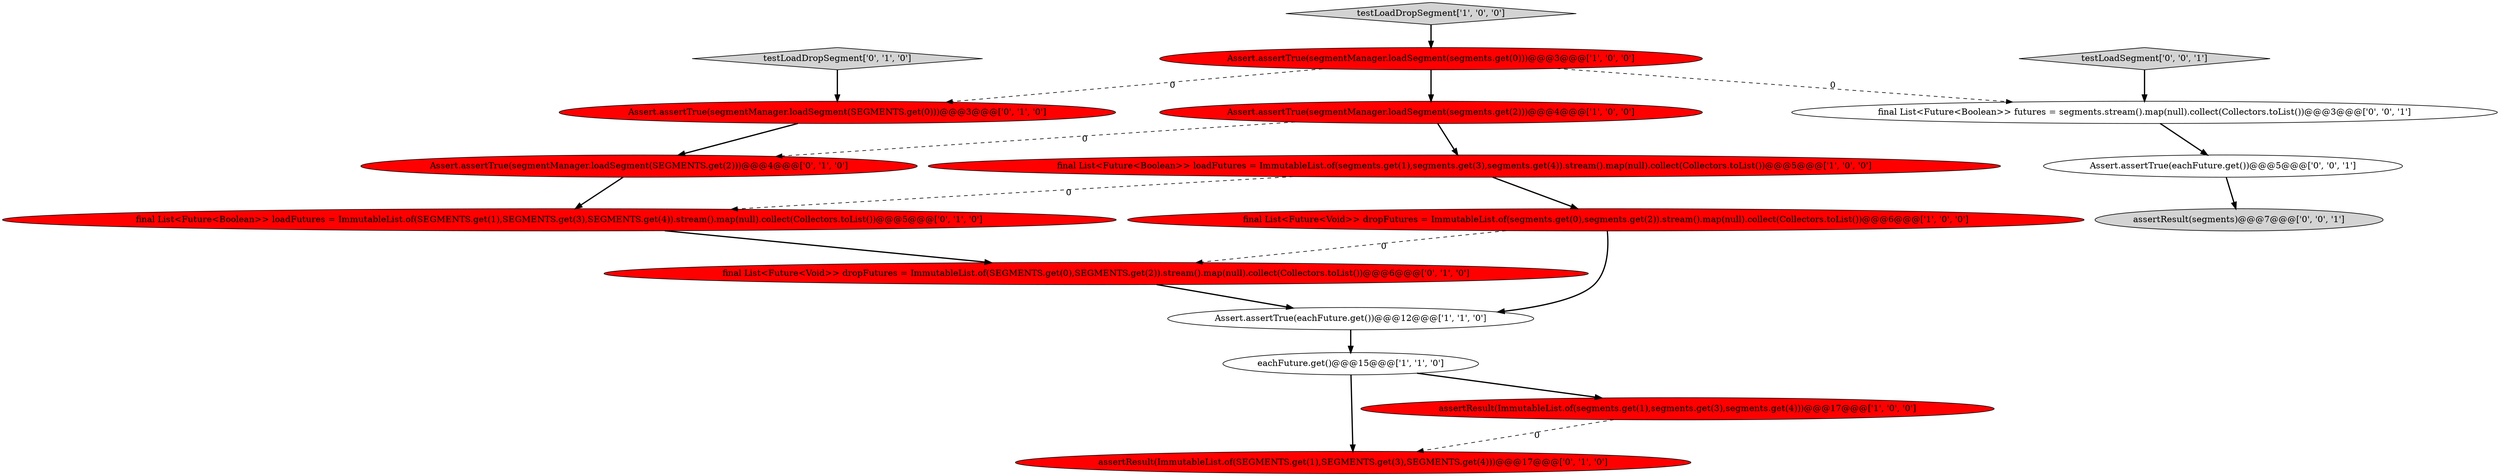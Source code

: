 digraph {
7 [style = filled, label = "final List<Future<Void>> dropFutures = ImmutableList.of(segments.get(0),segments.get(2)).stream().map(null).collect(Collectors.toList())@@@6@@@['1', '0', '0']", fillcolor = red, shape = ellipse image = "AAA1AAABBB1BBB"];
5 [style = filled, label = "eachFuture.get()@@@15@@@['1', '1', '0']", fillcolor = white, shape = ellipse image = "AAA0AAABBB1BBB"];
13 [style = filled, label = "final List<Future<Boolean>> loadFutures = ImmutableList.of(SEGMENTS.get(1),SEGMENTS.get(3),SEGMENTS.get(4)).stream().map(null).collect(Collectors.toList())@@@5@@@['0', '1', '0']", fillcolor = red, shape = ellipse image = "AAA1AAABBB2BBB"];
8 [style = filled, label = "testLoadDropSegment['0', '1', '0']", fillcolor = lightgray, shape = diamond image = "AAA0AAABBB2BBB"];
3 [style = filled, label = "Assert.assertTrue(segmentManager.loadSegment(segments.get(0)))@@@3@@@['1', '0', '0']", fillcolor = red, shape = ellipse image = "AAA1AAABBB1BBB"];
1 [style = filled, label = "testLoadDropSegment['1', '0', '0']", fillcolor = lightgray, shape = diamond image = "AAA0AAABBB1BBB"];
10 [style = filled, label = "final List<Future<Void>> dropFutures = ImmutableList.of(SEGMENTS.get(0),SEGMENTS.get(2)).stream().map(null).collect(Collectors.toList())@@@6@@@['0', '1', '0']", fillcolor = red, shape = ellipse image = "AAA1AAABBB2BBB"];
12 [style = filled, label = "assertResult(ImmutableList.of(SEGMENTS.get(1),SEGMENTS.get(3),SEGMENTS.get(4)))@@@17@@@['0', '1', '0']", fillcolor = red, shape = ellipse image = "AAA1AAABBB2BBB"];
15 [style = filled, label = "final List<Future<Boolean>> futures = segments.stream().map(null).collect(Collectors.toList())@@@3@@@['0', '0', '1']", fillcolor = white, shape = ellipse image = "AAA0AAABBB3BBB"];
11 [style = filled, label = "Assert.assertTrue(segmentManager.loadSegment(SEGMENTS.get(0)))@@@3@@@['0', '1', '0']", fillcolor = red, shape = ellipse image = "AAA1AAABBB2BBB"];
16 [style = filled, label = "assertResult(segments)@@@7@@@['0', '0', '1']", fillcolor = lightgray, shape = ellipse image = "AAA0AAABBB3BBB"];
0 [style = filled, label = "assertResult(ImmutableList.of(segments.get(1),segments.get(3),segments.get(4)))@@@17@@@['1', '0', '0']", fillcolor = red, shape = ellipse image = "AAA1AAABBB1BBB"];
6 [style = filled, label = "final List<Future<Boolean>> loadFutures = ImmutableList.of(segments.get(1),segments.get(3),segments.get(4)).stream().map(null).collect(Collectors.toList())@@@5@@@['1', '0', '0']", fillcolor = red, shape = ellipse image = "AAA1AAABBB1BBB"];
9 [style = filled, label = "Assert.assertTrue(segmentManager.loadSegment(SEGMENTS.get(2)))@@@4@@@['0', '1', '0']", fillcolor = red, shape = ellipse image = "AAA1AAABBB2BBB"];
17 [style = filled, label = "testLoadSegment['0', '0', '1']", fillcolor = lightgray, shape = diamond image = "AAA0AAABBB3BBB"];
14 [style = filled, label = "Assert.assertTrue(eachFuture.get())@@@5@@@['0', '0', '1']", fillcolor = white, shape = ellipse image = "AAA0AAABBB3BBB"];
2 [style = filled, label = "Assert.assertTrue(eachFuture.get())@@@12@@@['1', '1', '0']", fillcolor = white, shape = ellipse image = "AAA0AAABBB1BBB"];
4 [style = filled, label = "Assert.assertTrue(segmentManager.loadSegment(segments.get(2)))@@@4@@@['1', '0', '0']", fillcolor = red, shape = ellipse image = "AAA1AAABBB1BBB"];
14->16 [style = bold, label=""];
13->10 [style = bold, label=""];
15->14 [style = bold, label=""];
4->6 [style = bold, label=""];
1->3 [style = bold, label=""];
0->12 [style = dashed, label="0"];
11->9 [style = bold, label=""];
3->4 [style = bold, label=""];
4->9 [style = dashed, label="0"];
6->13 [style = dashed, label="0"];
5->0 [style = bold, label=""];
5->12 [style = bold, label=""];
7->2 [style = bold, label=""];
17->15 [style = bold, label=""];
3->15 [style = dashed, label="0"];
7->10 [style = dashed, label="0"];
10->2 [style = bold, label=""];
6->7 [style = bold, label=""];
8->11 [style = bold, label=""];
3->11 [style = dashed, label="0"];
2->5 [style = bold, label=""];
9->13 [style = bold, label=""];
}
